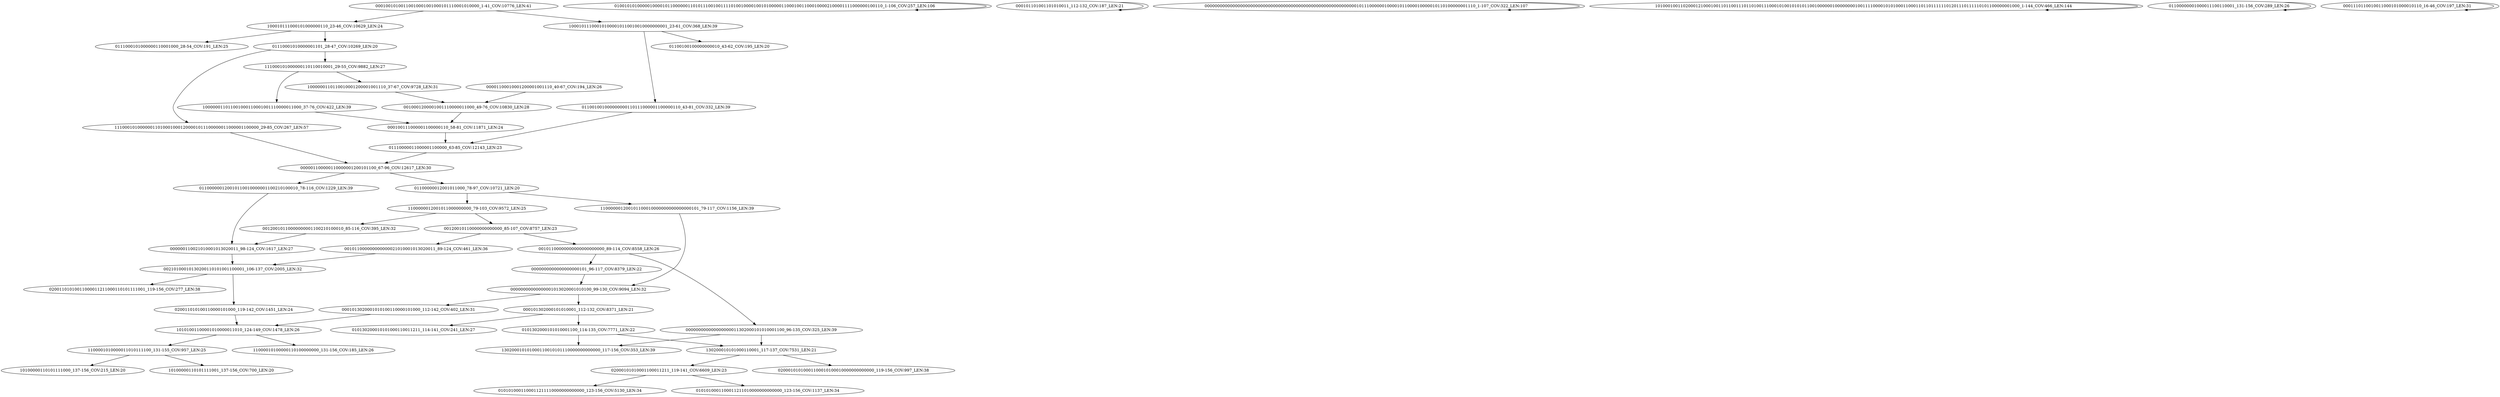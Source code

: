 digraph G {
    "00210100010130200110101001100001_106-137_COV:2005_LEN:32" -> "02001101010011000011211000110101111001_119-156_COV:277_LEN:38";
    "00210100010130200110101001100001_106-137_COV:2005_LEN:32" -> "020011010100110000101000_119-142_COV:1451_LEN:24";
    "100000011011001000110001001110000011000_37-76_COV:422_LEN:39" -> "000100111000001100000110_58-81_COV:11871_LEN:24";
    "011001001000000000110111000001100000110_43-81_COV:332_LEN:39" -> "01110000011000001100000_63-85_COV:12143_LEN:23";
    "0100101010000010000101100000011010111001001111010010000100101000001100010011000100002100001111000000100110_1-106_COV:257_LEN:106" -> "0100101010000010000101100000011010111001001111010010000100101000001100010011000100002100001111000000100110_1-106_COV:257_LEN:106";
    "02000101010001100011211_119-141_COV:6609_LEN:23" -> "0101010001100011211110000000000000_123-156_COV:5130_LEN:34";
    "02000101010001100011211_119-141_COV:6609_LEN:23" -> "0101010001100011211010000000000000_123-156_COV:1137_LEN:34";
    "011000000120010110010000001100210100010_78-116_COV:1229_LEN:39" -> "000000110021010001013020011_98-124_COV:1617_LEN:27";
    "01100000012001011000_78-97_COV:10721_LEN:20" -> "1100000012001011000000000_79-103_COV:9572_LEN:25";
    "01100000012001011000_78-97_COV:10721_LEN:20" -> "110000001200101100010000000000000000101_79-117_COV:1156_LEN:39";
    "130200010101000110001_117-137_COV:7531_LEN:21" -> "02000101010001100011211_119-141_COV:6609_LEN:23";
    "130200010101000110001_117-137_COV:7531_LEN:21" -> "02000101010001100010100010000000000000_119-156_COV:997_LEN:38";
    "00000000000000001013020001010100_99-130_COV:9094_LEN:32" -> "000101302000101010001_112-132_COV:8371_LEN:21";
    "00000000000000001013020001010100_99-130_COV:9094_LEN:32" -> "0001013020001010100110000101000_112-142_COV:402_LEN:31";
    "000000110021010001013020011_98-124_COV:1617_LEN:27" -> "00210100010130200110101001100001_106-137_COV:2005_LEN:32";
    "1100000012001011000000000_79-103_COV:9572_LEN:25" -> "00120010110000000001100210100010_85-116_COV:395_LEN:32";
    "1100000012001011000000000_79-103_COV:9572_LEN:25" -> "00120010110000000000000_85-107_COV:8757_LEN:23";
    "000101101001101010011_112-132_COV:187_LEN:21" -> "000101101001101010011_112-132_COV:187_LEN:21";
    "111000101000000110110010001_29-55_COV:9882_LEN:27" -> "100000011011001000110001001110000011000_37-76_COV:422_LEN:39";
    "111000101000000110110010001_29-55_COV:9882_LEN:27" -> "1000000110110010001200001001110_37-67_COV:9728_LEN:31";
    "01110000011000001100000_63-85_COV:12143_LEN:23" -> "000001100000110000001200101100_67-96_COV:12617_LEN:30";
    "00000000000000000000000000000000000000000000000000000000000010111000000100001011000010000010110100000001110_1-107_COV:322_LEN:107" -> "00000000000000000000000000000000000000000000000000000000000010111000000100001011000010000010110100000001110_1-107_COV:322_LEN:107";
    "10101001100001010000011010_124-149_COV:1478_LEN:26" -> "1100001010000011010111100_131-155_COV:957_LEN:25";
    "10101001100001010000011010_124-149_COV:1478_LEN:26" -> "11000010100000110100000000_131-156_COV:185_LEN:26";
    "00101100000000000000000000_89-114_COV:8558_LEN:26" -> "0000000000000000000101_96-117_COV:8379_LEN:22";
    "00101100000000000000000000_89-114_COV:8558_LEN:26" -> "000000000000000000011302000101010001100_96-135_COV:325_LEN:39";
    "00001100010001200001001110_40-67_COV:194_LEN:26" -> "0010001200001001110000011000_49-76_COV:10830_LEN:28";
    "101000100110200012100010011011001110110100111000101001010101100100000010000000010011110000101010001100011011011111101201110111110101100000001000_1-144_COV:466_LEN:144" -> "101000100110200012100010011011001110110100111000101001010101100100000010000000010011110000101010001100011011011111101201110111110101100000001000_1-144_COV:466_LEN:144";
    "000101302000101010001_112-132_COV:8371_LEN:21" -> "010130200010101000110011211_114-141_COV:241_LEN:27";
    "000101302000101010001_112-132_COV:8371_LEN:21" -> "0101302000101010001100_114-135_COV:7771_LEN:22";
    "001011000000000000021010001013020011_89-124_COV:461_LEN:36" -> "00210100010130200110101001100001_106-137_COV:2005_LEN:32";
    "1100001010000011010111100_131-155_COV:957_LEN:25" -> "10100000110101111000_137-156_COV:215_LEN:20";
    "1100001010000011010111100_131-155_COV:957_LEN:25" -> "10100000110101111001_137-156_COV:700_LEN:20";
    "0000000000000000000101_96-117_COV:8379_LEN:22" -> "00000000000000001013020001010100_99-130_COV:9094_LEN:32";
    "01100000001000011100110001_131-156_COV:289_LEN:26" -> "01100000001000011100110001_131-156_COV:289_LEN:26";
    "000001100000110000001200101100_67-96_COV:12617_LEN:30" -> "011000000120010110010000001100210100010_78-116_COV:1229_LEN:39";
    "000001100000110000001200101100_67-96_COV:12617_LEN:30" -> "01100000012001011000_78-97_COV:10721_LEN:20";
    "0001013020001010100110000101000_112-142_COV:402_LEN:31" -> "10101001100001010000011010_124-149_COV:1478_LEN:26";
    "00120010110000000001100210100010_85-116_COV:395_LEN:32" -> "000000110021010001013020011_98-124_COV:1617_LEN:27";
    "00010010100110010001001000101110001010000_1-41_COV:10776_LEN:41" -> "100010111000101000000110_23-46_COV:10629_LEN:24";
    "00010010100110010001001000101110001010000_1-41_COV:10776_LEN:41" -> "100010111000101000010110010010000000001_23-61_COV:368_LEN:39";
    "0010001200001001110000011000_49-76_COV:10830_LEN:28" -> "000100111000001100000110_58-81_COV:11871_LEN:24";
    "1000000110110010001200001001110_37-67_COV:9728_LEN:31" -> "0010001200001001110000011000_49-76_COV:10830_LEN:28";
    "020011010100110000101000_119-142_COV:1451_LEN:24" -> "10101001100001010000011010_124-149_COV:1478_LEN:26";
    "100010111000101000000110_23-46_COV:10629_LEN:24" -> "0111000101000000110001000_28-54_COV:191_LEN:25";
    "100010111000101000000110_23-46_COV:10629_LEN:24" -> "01110001010000001101_28-47_COV:10269_LEN:20";
    "0001110110010011000101000010110_16-46_COV:197_LEN:31" -> "0001110110010011000101000010110_16-46_COV:197_LEN:31";
    "100010111000101000010110010010000000001_23-61_COV:368_LEN:39" -> "01100100100000000010_43-62_COV:195_LEN:20";
    "100010111000101000010110010010000000001_23-61_COV:368_LEN:39" -> "011001001000000000110111000001100000110_43-81_COV:332_LEN:39";
    "111000101000000110100010001200001011100000011000001100000_29-85_COV:267_LEN:57" -> "000001100000110000001200101100_67-96_COV:12617_LEN:30";
    "00120010110000000000000_85-107_COV:8757_LEN:23" -> "00101100000000000000000000_89-114_COV:8558_LEN:26";
    "00120010110000000000000_85-107_COV:8757_LEN:23" -> "001011000000000000021010001013020011_89-124_COV:461_LEN:36";
    "01110001010000001101_28-47_COV:10269_LEN:20" -> "111000101000000110110010001_29-55_COV:9882_LEN:27";
    "01110001010000001101_28-47_COV:10269_LEN:20" -> "111000101000000110100010001200001011100000011000001100000_29-85_COV:267_LEN:57";
    "110000001200101100010000000000000000101_79-117_COV:1156_LEN:39" -> "00000000000000001013020001010100_99-130_COV:9094_LEN:32";
    "0101302000101010001100_114-135_COV:7771_LEN:22" -> "130200010101000110010101110000000000000_117-156_COV:353_LEN:39";
    "0101302000101010001100_114-135_COV:7771_LEN:22" -> "130200010101000110001_117-137_COV:7531_LEN:21";
    "000100111000001100000110_58-81_COV:11871_LEN:24" -> "01110000011000001100000_63-85_COV:12143_LEN:23";
    "000000000000000000011302000101010001100_96-135_COV:325_LEN:39" -> "130200010101000110010101110000000000000_117-156_COV:353_LEN:39";
    "000000000000000000011302000101010001100_96-135_COV:325_LEN:39" -> "130200010101000110001_117-137_COV:7531_LEN:21";
}
